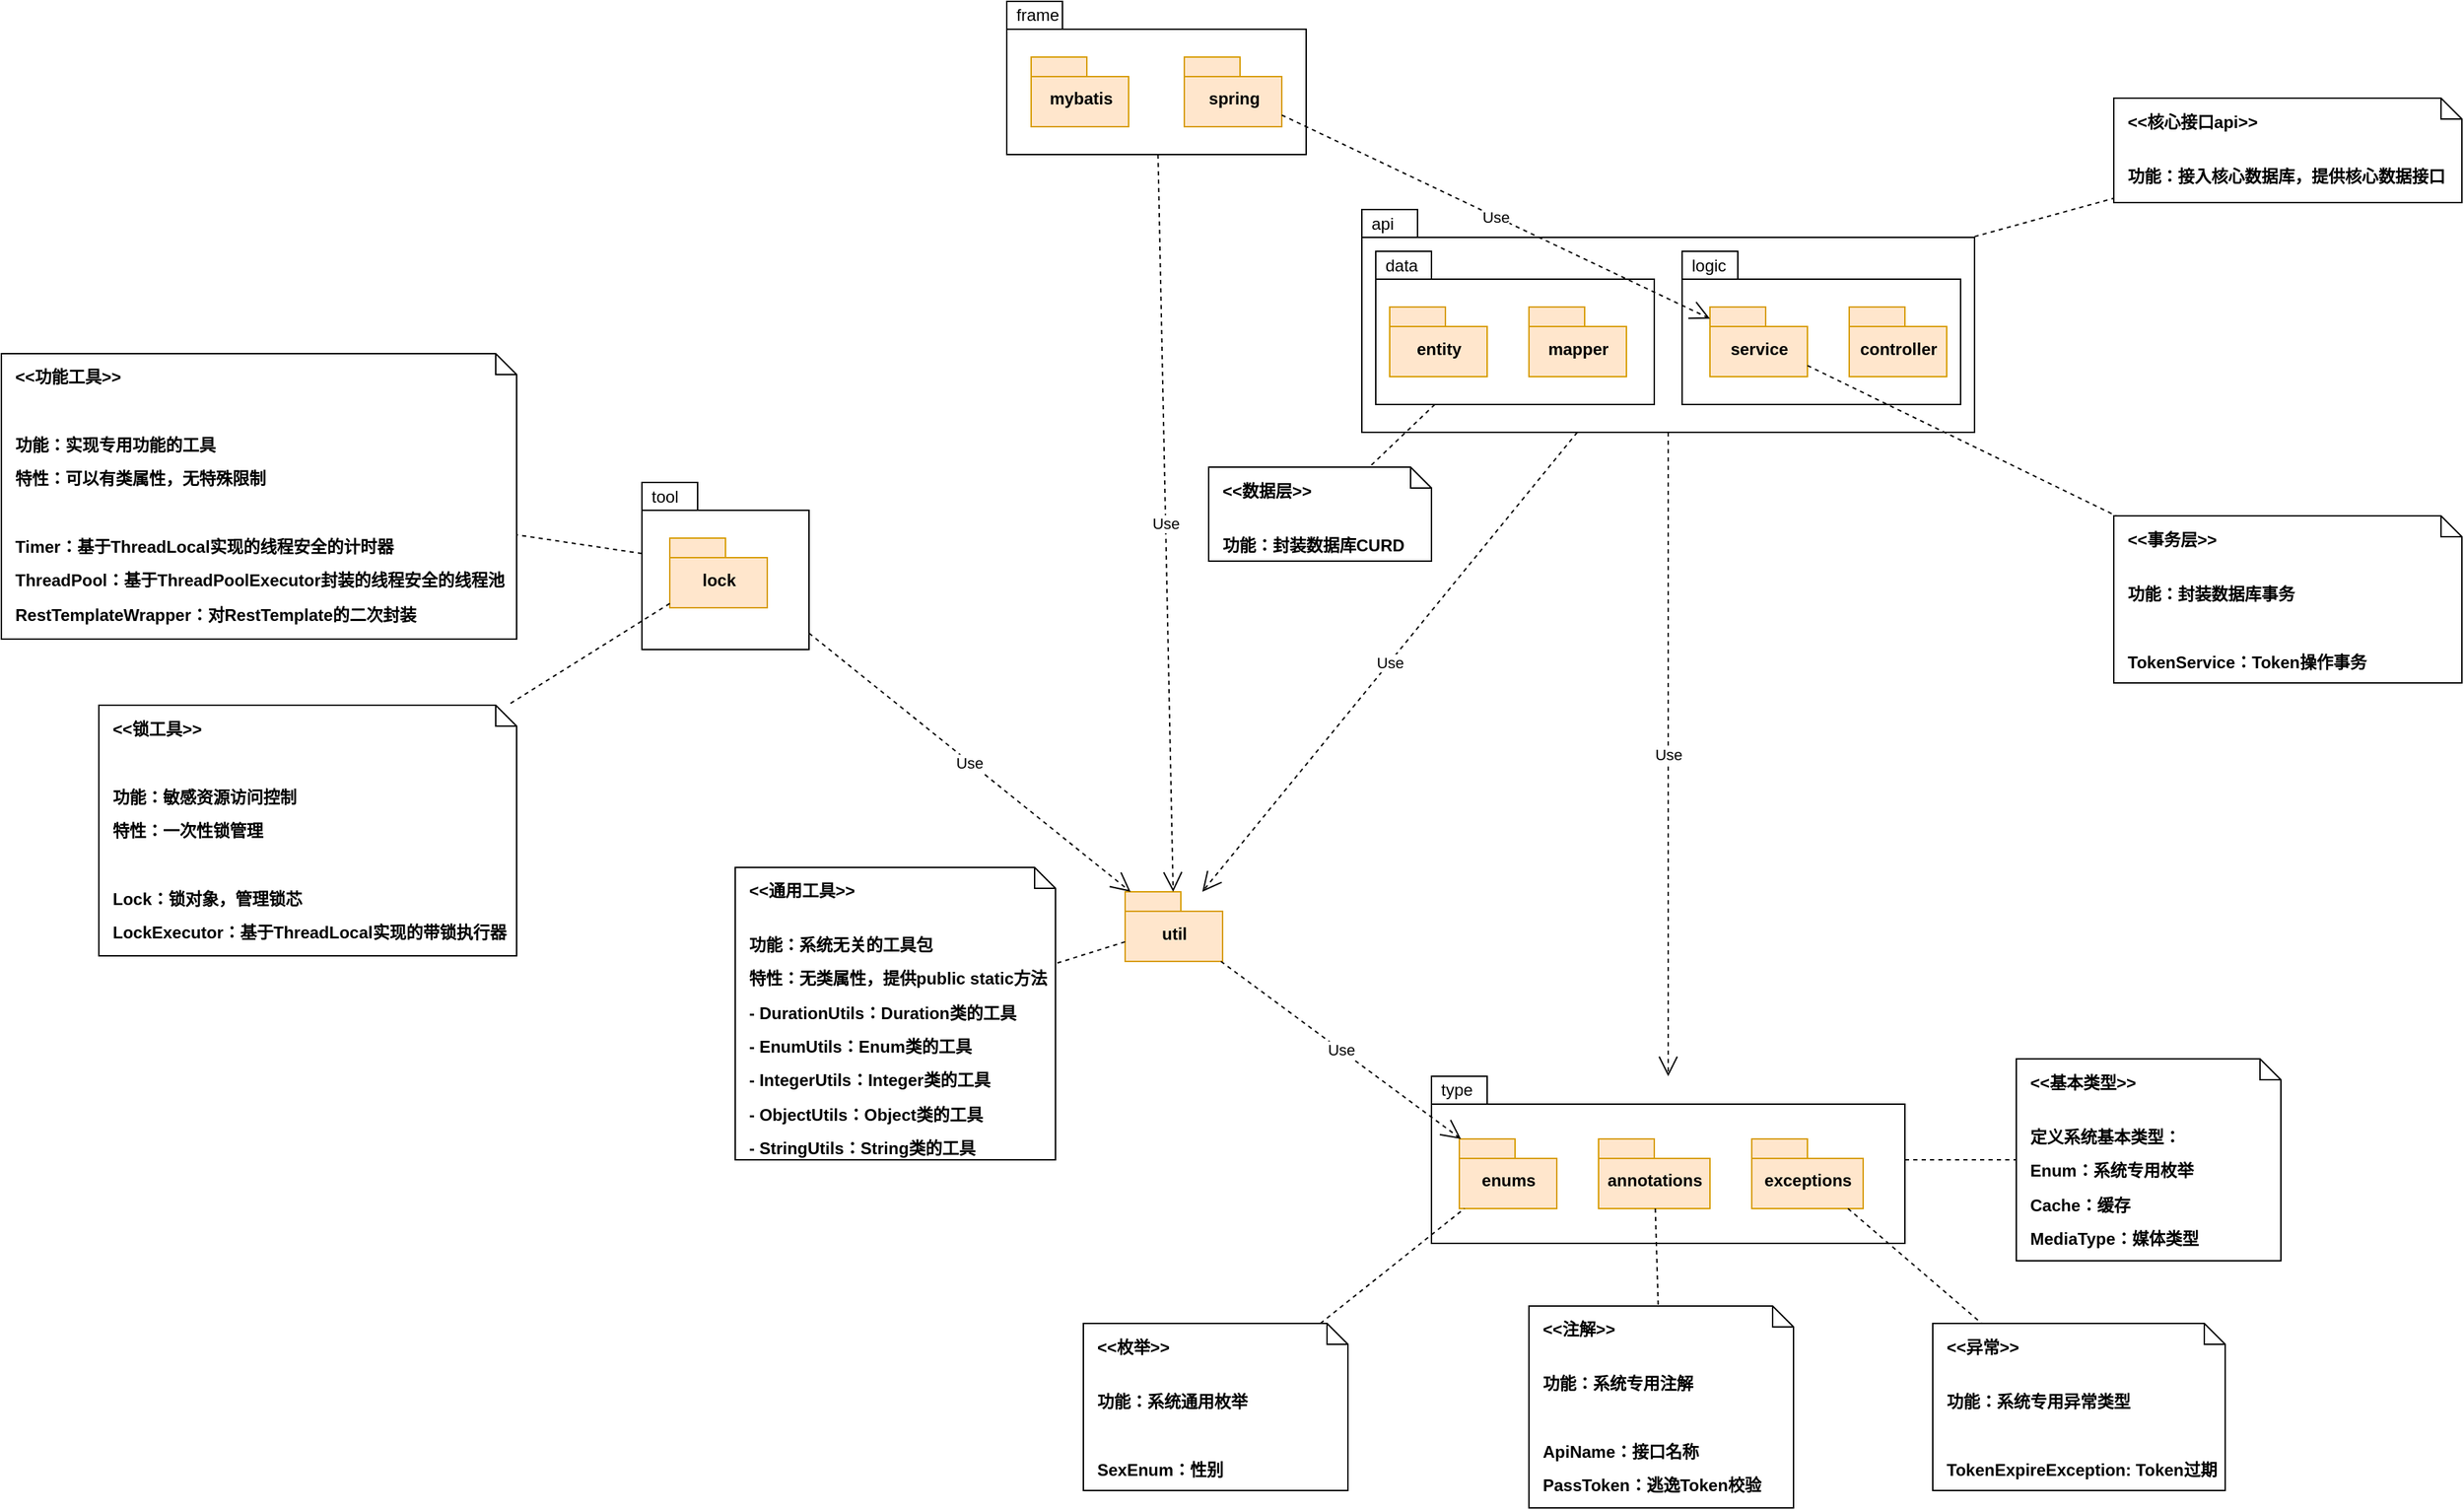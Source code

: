 <mxfile>
    <diagram id="1yS_BfGPEUWB-8NfrPy3" name="Page-1">
        <mxGraphModel dx="4002" dy="2434" grid="0" gridSize="10" guides="1" tooltips="1" connect="1" arrows="1" fold="1" page="1" pageScale="1" pageWidth="1920" pageHeight="1200" math="0" shadow="0">
            <root>
                <mxCell id="0"/>
                <mxCell id="1" parent="0"/>
                <mxCell id="5" value="&lt;p style=&quot;margin: 0px ; margin-top: 10px ; margin-left: 10px ; text-align: left&quot;&gt;&lt;b&gt;&amp;lt;&amp;lt;基本类型&amp;gt;&amp;gt;&lt;/b&gt;&lt;/p&gt;&lt;p style=&quot;margin: 0px ; margin-top: 10px ; margin-left: 10px ; text-align: left&quot;&gt;&lt;b&gt;&lt;br&gt;定义系统基本类型：&lt;/b&gt;&lt;/p&gt;&lt;p style=&quot;margin: 0px ; margin-top: 10px ; margin-left: 10px ; text-align: left&quot;&gt;&lt;b&gt;Enum：系统专用枚举&lt;/b&gt;&lt;/p&gt;&lt;p style=&quot;margin: 0px ; margin-top: 10px ; margin-left: 10px ; text-align: left&quot;&gt;&lt;b&gt;Cache：缓存&lt;/b&gt;&lt;/p&gt;&lt;p style=&quot;margin: 0px ; margin-top: 10px ; margin-left: 10px ; text-align: left&quot;&gt;&lt;b&gt;MediaType：媒体类型&lt;/b&gt;&lt;/p&gt;" style="shape=note;size=15;spacingLeft=5;html=1;overflow=fill;whiteSpace=wrap;" vertex="1" parent="1">
                    <mxGeometry x="-414" y="-405.5" width="190" height="145" as="geometry"/>
                </mxCell>
                <mxCell id="9" value="util" style="shape=folder;fontStyle=1;spacingTop=10;tabWidth=40;tabHeight=14;tabPosition=left;html=1;fillColor=#ffe6cc;strokeColor=#d79b00;" vertex="1" parent="1">
                    <mxGeometry x="-1054" y="-525.5" width="70" height="50" as="geometry"/>
                </mxCell>
                <mxCell id="10" value="&lt;p style=&quot;margin: 0px ; margin-top: 10px ; margin-left: 10px ; text-align: left&quot;&gt;&lt;b&gt;&amp;lt;&amp;lt;通用工具&amp;gt;&amp;gt;&lt;/b&gt;&lt;/p&gt;&lt;p style=&quot;margin: 0px ; margin-top: 10px ; margin-left: 10px ; text-align: left&quot;&gt;&lt;b&gt;&lt;br&gt;功能：系统无关的工具包&lt;br&gt;&lt;/b&gt;&lt;/p&gt;&lt;p style=&quot;margin: 0px ; margin-top: 10px ; margin-left: 10px ; text-align: left&quot;&gt;&lt;b&gt;特性：无类属性，提供public static方法&lt;/b&gt;&lt;/p&gt;&lt;p style=&quot;margin: 0px ; margin-top: 10px ; margin-left: 10px ; text-align: left&quot;&gt;&lt;b&gt;- DurationUtils：Duration类的工具&lt;/b&gt;&lt;/p&gt;&lt;p style=&quot;margin: 0px ; margin-top: 10px ; margin-left: 10px ; text-align: left&quot;&gt;&lt;b&gt;- EnumUtils：Enum类的工具&lt;/b&gt;&lt;/p&gt;&lt;p style=&quot;margin: 0px ; margin-top: 10px ; margin-left: 10px ; text-align: left&quot;&gt;&lt;b&gt;- IntegerUtils：Integer类的工具&lt;/b&gt;&lt;/p&gt;&lt;p style=&quot;margin: 0px ; margin-top: 10px ; margin-left: 10px ; text-align: left&quot;&gt;&lt;b&gt;- ObjectUtils：Object类的工具&lt;/b&gt;&lt;/p&gt;&lt;p style=&quot;margin: 0px ; margin-top: 10px ; margin-left: 10px ; text-align: left&quot;&gt;&lt;b&gt;- StringUtils：String类的工具&amp;nbsp;&lt;/b&gt;&lt;/p&gt;" style="shape=note;size=15;spacingLeft=5;html=1;overflow=fill;whiteSpace=wrap;" vertex="1" parent="1">
                    <mxGeometry x="-1334" y="-543" width="230" height="210" as="geometry"/>
                </mxCell>
                <mxCell id="11" value="" style="rounded=0;endArrow=none;dashed=1;html=1;" edge="1" parent="1" source="9" target="10">
                    <mxGeometry relative="1" as="geometry">
                        <mxPoint x="-384" y="-463.5" as="targetPoint"/>
                    </mxGeometry>
                </mxCell>
                <mxCell id="14" value="&lt;p style=&quot;margin: 0px ; margin-top: 10px ; margin-left: 10px ; text-align: left&quot;&gt;&lt;b&gt;&amp;lt;&amp;lt;功能工具&amp;gt;&amp;gt;&lt;/b&gt;&lt;/p&gt;&lt;p style=&quot;margin: 0px ; margin-top: 10px ; margin-left: 10px ; text-align: left&quot;&gt;&lt;br&gt;&lt;/p&gt;&lt;p style=&quot;margin: 0px ; margin-top: 10px ; margin-left: 10px ; text-align: left&quot;&gt;&lt;b&gt;功能：实现专用功能的工具&lt;br&gt;&lt;/b&gt;&lt;/p&gt;&lt;p style=&quot;margin: 0px ; margin-top: 10px ; margin-left: 10px ; text-align: left&quot;&gt;&lt;b&gt;特性：可以有类属性，无特殊限制&lt;/b&gt;&lt;/p&gt;&lt;p style=&quot;margin: 0px ; margin-top: 10px ; margin-left: 10px ; text-align: left&quot;&gt;&lt;b&gt;&lt;br&gt;&lt;/b&gt;&lt;/p&gt;&lt;p style=&quot;margin: 0px ; margin-top: 10px ; margin-left: 10px ; text-align: left&quot;&gt;&lt;b&gt;Timer：基于ThreadLocal实现的线程安全的计时器&lt;/b&gt;&lt;/p&gt;&lt;p style=&quot;margin: 0px ; margin-top: 10px ; margin-left: 10px ; text-align: left&quot;&gt;&lt;b&gt;ThreadPool：基于ThreadPoolExecutor封装的线程安全的线程池&amp;nbsp;&lt;/b&gt;&lt;/p&gt;&lt;p style=&quot;margin: 0px ; margin-top: 10px ; margin-left: 10px ; text-align: left&quot;&gt;&lt;b&gt;RestTemplateWrapper：对RestTemplate的二次封装&lt;/b&gt;&lt;/p&gt;" style="shape=note;size=15;spacingLeft=5;html=1;overflow=fill;whiteSpace=wrap;" vertex="1" parent="1">
                    <mxGeometry x="-1861" y="-912" width="370" height="205" as="geometry"/>
                </mxCell>
                <mxCell id="15" value="" style="rounded=0;endArrow=none;dashed=1;html=1;" edge="1" parent="1" source="19" target="14">
                    <mxGeometry relative="1" as="geometry">
                        <mxPoint x="-1411" y="-777.5" as="targetPoint"/>
                    </mxGeometry>
                </mxCell>
                <mxCell id="19" value="tool" style="shape=folder;xSize=90;align=left;spacingLeft=10;align=left;verticalAlign=top;spacingLeft=5;spacingTop=-4;tabWidth=40;tabHeight=20;tabPosition=left;html=1;strokeWidth=1;recursiveResize=0;" vertex="1" parent="1">
                    <mxGeometry x="-1401" y="-819.5" width="120" height="120" as="geometry"/>
                </mxCell>
                <mxCell id="13" value="lock" style="shape=folder;fontStyle=1;spacingTop=10;tabWidth=40;tabHeight=14;tabPosition=left;html=1;fillColor=#ffe6cc;strokeColor=#d79b00;" vertex="1" parent="19">
                    <mxGeometry x="20" y="40" width="70" height="50" as="geometry"/>
                </mxCell>
                <mxCell id="23" value="&lt;p style=&quot;margin: 0px ; margin-top: 10px ; margin-left: 10px ; text-align: left&quot;&gt;&lt;b&gt;&amp;lt;&amp;lt;锁工具&amp;gt;&amp;gt;&lt;/b&gt;&lt;/p&gt;&lt;p style=&quot;margin: 0px ; margin-top: 10px ; margin-left: 10px ; text-align: left&quot;&gt;&lt;br&gt;&lt;/p&gt;&lt;p style=&quot;margin: 0px ; margin-top: 10px ; margin-left: 10px ; text-align: left&quot;&gt;&lt;b&gt;功能：敏感资源访问控制&lt;br&gt;&lt;/b&gt;&lt;/p&gt;&lt;p style=&quot;margin: 0px ; margin-top: 10px ; margin-left: 10px ; text-align: left&quot;&gt;&lt;b&gt;特性：一次性锁管理&lt;/b&gt;&lt;/p&gt;&lt;p style=&quot;margin: 0px ; margin-top: 10px ; margin-left: 10px ; text-align: left&quot;&gt;&lt;b&gt;&lt;br&gt;&lt;/b&gt;&lt;/p&gt;&lt;p style=&quot;margin: 0px ; margin-top: 10px ; margin-left: 10px ; text-align: left&quot;&gt;&lt;b&gt;Lock：锁对象，管理锁芯&lt;/b&gt;&lt;/p&gt;&lt;p style=&quot;margin: 0px ; margin-top: 10px ; margin-left: 10px ; text-align: left&quot;&gt;&lt;b&gt;LockExecutor：基于ThreadLocal实现的带锁执行器&lt;/b&gt;&lt;/p&gt;" style="shape=note;size=15;spacingLeft=5;html=1;overflow=fill;whiteSpace=wrap;" vertex="1" parent="1">
                    <mxGeometry x="-1791" y="-659.5" width="300" height="180" as="geometry"/>
                </mxCell>
                <mxCell id="24" value="" style="rounded=0;endArrow=none;dashed=1;html=1;" edge="1" parent="1" source="13" target="23">
                    <mxGeometry relative="1" as="geometry">
                        <mxPoint x="-1671" y="-499.5" as="targetPoint"/>
                        <mxPoint x="-1581" y="-499.5" as="sourcePoint"/>
                    </mxGeometry>
                </mxCell>
                <mxCell id="25" value="Use" style="endArrow=open;endSize=12;dashed=1;html=1;" edge="1" parent="1" source="19" target="9">
                    <mxGeometry width="160" relative="1" as="geometry">
                        <mxPoint x="-650.841" y="-505.5" as="sourcePoint"/>
                        <mxPoint x="-753.999" y="-365.5" as="targetPoint"/>
                    </mxGeometry>
                </mxCell>
                <mxCell id="26" value="type" style="shape=folder;xSize=90;align=left;spacingLeft=10;align=left;verticalAlign=top;spacingLeft=5;spacingTop=-4;tabWidth=40;tabHeight=20;tabPosition=left;html=1;strokeWidth=1;recursiveResize=0;fillColor=#ffe6cc;strokeColor=#d79b00;gradientColor=#ffffff;" vertex="1" parent="1">
                    <mxGeometry x="-834" y="-393" width="340" height="120" as="geometry"/>
                </mxCell>
                <mxCell id="3" value="enums" style="shape=folder;fontStyle=1;spacingTop=10;tabWidth=40;tabHeight=14;tabPosition=left;html=1;" vertex="1" parent="26">
                    <mxGeometry x="20" y="45" width="70" height="50" as="geometry"/>
                </mxCell>
                <mxCell id="28" value="annotations" style="shape=folder;fontStyle=1;spacingTop=10;tabWidth=40;tabHeight=14;tabPosition=left;html=1;" vertex="1" parent="26">
                    <mxGeometry x="120" y="45" width="80" height="50" as="geometry"/>
                </mxCell>
                <mxCell id="44" value="exceptions" style="shape=folder;fontStyle=1;spacingTop=10;tabWidth=40;tabHeight=14;tabPosition=left;html=1;" vertex="1" parent="26">
                    <mxGeometry x="230" y="45" width="80" height="50" as="geometry"/>
                </mxCell>
                <mxCell id="62" value="type" style="shape=folder;xSize=90;align=left;spacingLeft=10;align=left;verticalAlign=top;spacingLeft=5;spacingTop=-4;tabWidth=40;tabHeight=20;tabPosition=left;html=1;strokeWidth=1;recursiveResize=0;" vertex="1" parent="26">
                    <mxGeometry width="340" height="120" as="geometry"/>
                </mxCell>
                <mxCell id="63" value="enums" style="shape=folder;fontStyle=1;spacingTop=10;tabWidth=40;tabHeight=14;tabPosition=left;html=1;fillColor=#ffe6cc;strokeColor=#d79b00;" vertex="1" parent="62">
                    <mxGeometry x="20" y="45" width="70" height="50" as="geometry"/>
                </mxCell>
                <mxCell id="64" value="annotations" style="shape=folder;fontStyle=1;spacingTop=10;tabWidth=40;tabHeight=14;tabPosition=left;html=1;fillColor=#ffe6cc;strokeColor=#d79b00;" vertex="1" parent="62">
                    <mxGeometry x="120" y="45" width="80" height="50" as="geometry"/>
                </mxCell>
                <mxCell id="65" value="exceptions" style="shape=folder;fontStyle=1;spacingTop=10;tabWidth=40;tabHeight=14;tabPosition=left;html=1;fillColor=#ffe6cc;strokeColor=#d79b00;" vertex="1" parent="62">
                    <mxGeometry x="230" y="45" width="80" height="50" as="geometry"/>
                </mxCell>
                <mxCell id="7" value="" style="rounded=0;endArrow=none;dashed=1;html=1;" edge="1" source="26" target="5" parent="1">
                    <mxGeometry relative="1" as="geometry">
                        <mxPoint x="-394" y="-296" as="targetPoint"/>
                    </mxGeometry>
                </mxCell>
                <mxCell id="12" value="Use" style="endArrow=open;endSize=12;dashed=1;html=1;" edge="1" parent="1" source="9" target="3">
                    <mxGeometry width="160" relative="1" as="geometry">
                        <mxPoint x="-674" y="-458" as="sourcePoint"/>
                        <mxPoint x="-514" y="-458" as="targetPoint"/>
                    </mxGeometry>
                </mxCell>
                <mxCell id="29" value="&lt;p style=&quot;margin: 0px ; margin-top: 10px ; margin-left: 10px ; text-align: left&quot;&gt;&lt;b&gt;&amp;lt;&amp;lt;枚举&amp;gt;&amp;gt;&lt;/b&gt;&lt;/p&gt;&lt;p style=&quot;margin: 0px ; margin-top: 10px ; margin-left: 10px ; text-align: left&quot;&gt;&lt;b&gt;&lt;br&gt;功能：系统通用枚举&lt;/b&gt;&lt;/p&gt;&lt;p style=&quot;margin: 0px ; margin-top: 10px ; margin-left: 10px ; text-align: left&quot;&gt;&lt;b&gt;&lt;br&gt;&lt;/b&gt;&lt;/p&gt;&lt;p style=&quot;margin: 0px ; margin-top: 10px ; margin-left: 10px ; text-align: left&quot;&gt;&lt;b&gt;SexEnum：性别&lt;/b&gt;&lt;/p&gt;" style="shape=note;size=15;spacingLeft=5;html=1;overflow=fill;whiteSpace=wrap;" vertex="1" parent="1">
                    <mxGeometry x="-1084" y="-215.5" width="190" height="120" as="geometry"/>
                </mxCell>
                <mxCell id="30" value="&lt;p style=&quot;margin: 0px ; margin-top: 10px ; margin-left: 10px ; text-align: left&quot;&gt;&lt;b&gt;&amp;lt;&amp;lt;注解&amp;gt;&amp;gt;&lt;/b&gt;&lt;/p&gt;&lt;p style=&quot;margin: 0px ; margin-top: 10px ; margin-left: 10px ; text-align: left&quot;&gt;&lt;b&gt;&lt;br&gt;功能：系统专用注解&lt;/b&gt;&lt;/p&gt;&lt;p style=&quot;margin: 0px ; margin-top: 10px ; margin-left: 10px ; text-align: left&quot;&gt;&lt;b&gt;&lt;br&gt;&lt;/b&gt;&lt;/p&gt;&lt;p style=&quot;margin: 0px ; margin-top: 10px ; margin-left: 10px ; text-align: left&quot;&gt;&lt;b&gt;ApiName：接口名称&lt;/b&gt;&lt;/p&gt;&lt;p style=&quot;margin: 0px ; margin-top: 10px ; margin-left: 10px ; text-align: left&quot;&gt;&lt;b&gt;PassToken：逃逸Token校验&lt;/b&gt;&lt;/p&gt;" style="shape=note;size=15;spacingLeft=5;html=1;overflow=fill;whiteSpace=wrap;" vertex="1" parent="1">
                    <mxGeometry x="-764" y="-228" width="190" height="145" as="geometry"/>
                </mxCell>
                <mxCell id="31" value="" style="rounded=0;endArrow=none;dashed=1;html=1;" edge="1" parent="1" source="29" target="3">
                    <mxGeometry relative="1" as="geometry">
                        <mxPoint x="-614" y="-248" as="targetPoint"/>
                        <mxPoint x="-694" y="-248" as="sourcePoint"/>
                    </mxGeometry>
                </mxCell>
                <mxCell id="32" value="" style="rounded=0;endArrow=none;dashed=1;html=1;" edge="1" parent="1" source="28" target="30">
                    <mxGeometry relative="1" as="geometry">
                        <mxPoint x="-464" y="-228" as="targetPoint"/>
                        <mxPoint x="-544" y="-228" as="sourcePoint"/>
                    </mxGeometry>
                </mxCell>
                <mxCell id="33" value="api" style="shape=folder;xSize=90;align=left;spacingLeft=10;align=left;verticalAlign=top;spacingLeft=5;spacingTop=-4;tabWidth=40;tabHeight=20;tabPosition=left;html=1;strokeWidth=1;recursiveResize=0;" vertex="1" parent="1">
                    <mxGeometry x="-884" y="-1015.5" width="440" height="160" as="geometry"/>
                </mxCell>
                <mxCell id="37" value="data" style="shape=folder;xSize=90;align=left;spacingLeft=10;align=left;verticalAlign=top;spacingLeft=5;spacingTop=-4;tabWidth=40;tabHeight=20;tabPosition=left;html=1;strokeWidth=1;recursiveResize=0;" vertex="1" parent="33">
                    <mxGeometry x="10" y="30" width="200" height="110" as="geometry"/>
                </mxCell>
                <mxCell id="38" value="entity" style="shape=folder;fontStyle=1;spacingTop=10;tabWidth=40;tabHeight=14;tabPosition=left;html=1;fillColor=#ffe6cc;strokeColor=#d79b00;" vertex="1" parent="37">
                    <mxGeometry x="10" y="40" width="70" height="50" as="geometry"/>
                </mxCell>
                <mxCell id="42" value="mapper" style="shape=folder;fontStyle=1;spacingTop=10;tabWidth=40;tabHeight=14;tabPosition=left;html=1;fillColor=#ffe6cc;strokeColor=#d79b00;" vertex="1" parent="37">
                    <mxGeometry x="110" y="40" width="70" height="50" as="geometry"/>
                </mxCell>
                <mxCell id="40" value="logic" style="shape=folder;xSize=90;align=left;spacingLeft=10;align=left;verticalAlign=top;spacingLeft=5;spacingTop=-4;tabWidth=40;tabHeight=20;tabPosition=left;html=1;strokeWidth=1;recursiveResize=0;" vertex="1" parent="33">
                    <mxGeometry x="230" y="30" width="200" height="110" as="geometry"/>
                </mxCell>
                <mxCell id="41" value="service" style="shape=folder;fontStyle=1;spacingTop=10;tabWidth=40;tabHeight=14;tabPosition=left;html=1;fillColor=#ffe6cc;strokeColor=#d79b00;" vertex="1" parent="40">
                    <mxGeometry x="20" y="40" width="70" height="50" as="geometry"/>
                </mxCell>
                <mxCell id="43" value="controller" style="shape=folder;fontStyle=1;spacingTop=10;tabWidth=40;tabHeight=14;tabPosition=left;html=1;fillColor=#ffe6cc;strokeColor=#d79b00;" vertex="1" parent="40">
                    <mxGeometry x="120" y="40" width="70" height="50" as="geometry"/>
                </mxCell>
                <mxCell id="35" value="&lt;p style=&quot;margin: 0px ; margin-top: 10px ; margin-left: 10px ; text-align: left&quot;&gt;&lt;b&gt;&amp;lt;&amp;lt;核心接口api&amp;gt;&amp;gt;&lt;/b&gt;&lt;/p&gt;&lt;p style=&quot;margin: 0px ; margin-top: 10px ; margin-left: 10px ; text-align: left&quot;&gt;&lt;b&gt;&lt;br&gt;功能：接入核心数据库，提供核心数据接口&lt;/b&gt;&lt;/p&gt;" style="shape=note;size=15;spacingLeft=5;html=1;overflow=fill;whiteSpace=wrap;" vertex="1" parent="1">
                    <mxGeometry x="-344" y="-1095.5" width="250" height="75" as="geometry"/>
                </mxCell>
                <mxCell id="36" value="" style="rounded=0;endArrow=none;dashed=1;html=1;" edge="1" parent="1" target="35" source="33">
                    <mxGeometry relative="1" as="geometry">
                        <mxPoint x="-499" y="-773.5" as="targetPoint"/>
                        <mxPoint x="-609" y="-810.5" as="sourcePoint"/>
                    </mxGeometry>
                </mxCell>
                <mxCell id="45" value="&lt;p style=&quot;margin: 0px ; margin-top: 10px ; margin-left: 10px ; text-align: left&quot;&gt;&lt;b&gt;&amp;lt;&amp;lt;异常&amp;gt;&amp;gt;&lt;/b&gt;&lt;/p&gt;&lt;p style=&quot;margin: 0px ; margin-top: 10px ; margin-left: 10px ; text-align: left&quot;&gt;&lt;b&gt;&lt;br&gt;功能：系统专用异常类型&lt;/b&gt;&lt;/p&gt;&lt;p style=&quot;margin: 0px ; margin-top: 10px ; margin-left: 10px ; text-align: left&quot;&gt;&lt;b&gt;&lt;br&gt;&lt;/b&gt;&lt;/p&gt;&lt;p style=&quot;margin: 0px ; margin-top: 10px ; margin-left: 10px ; text-align: left&quot;&gt;&lt;b&gt;TokenExpireException: Token过期&lt;/b&gt;&lt;/p&gt;" style="shape=note;size=15;spacingLeft=5;html=1;overflow=fill;whiteSpace=wrap;" vertex="1" parent="1">
                    <mxGeometry x="-474" y="-215.5" width="210" height="120" as="geometry"/>
                </mxCell>
                <mxCell id="46" value="" style="rounded=0;endArrow=none;dashed=1;html=1;" edge="1" parent="1" target="45" source="44">
                    <mxGeometry relative="1" as="geometry">
                        <mxPoint x="-194" y="-228" as="targetPoint"/>
                        <mxPoint x="-403.254" y="-298" as="sourcePoint"/>
                    </mxGeometry>
                </mxCell>
                <mxCell id="47" value="Use" style="endArrow=open;endSize=12;dashed=1;html=1;" edge="1" parent="1" source="33" target="26">
                    <mxGeometry width="160" relative="1" as="geometry">
                        <mxPoint x="-514" y="-843.004" as="sourcePoint"/>
                        <mxPoint x="-644" y="-458" as="targetPoint"/>
                    </mxGeometry>
                </mxCell>
                <mxCell id="48" value="&lt;p style=&quot;margin: 0px ; margin-top: 10px ; margin-left: 10px ; text-align: left&quot;&gt;&lt;b&gt;&amp;lt;&amp;lt;事务层&amp;gt;&amp;gt;&lt;/b&gt;&lt;/p&gt;&lt;p style=&quot;margin: 0px ; margin-top: 10px ; margin-left: 10px ; text-align: left&quot;&gt;&lt;b&gt;&lt;br&gt;功能：封装数据库事务&lt;/b&gt;&lt;/p&gt;&lt;p style=&quot;margin: 0px ; margin-top: 10px ; margin-left: 10px ; text-align: left&quot;&gt;&lt;br&gt;&lt;/p&gt;&lt;p style=&quot;margin: 0px ; margin-top: 10px ; margin-left: 10px ; text-align: left&quot;&gt;&lt;b&gt;TokenService：Token操作事务&lt;/b&gt;&lt;/p&gt;" style="shape=note;size=15;spacingLeft=5;html=1;overflow=fill;whiteSpace=wrap;" vertex="1" parent="1">
                    <mxGeometry x="-344" y="-795.5" width="250" height="120" as="geometry"/>
                </mxCell>
                <mxCell id="49" value="" style="rounded=0;endArrow=none;dashed=1;html=1;" edge="1" parent="1" source="41" target="48">
                    <mxGeometry relative="1" as="geometry">
                        <mxPoint x="-394" y="-635.5" as="targetPoint"/>
                        <mxPoint x="-474" y="-635.5" as="sourcePoint"/>
                    </mxGeometry>
                </mxCell>
                <mxCell id="50" value="&lt;p style=&quot;margin: 0px ; margin-top: 10px ; margin-left: 10px ; text-align: left&quot;&gt;&lt;b&gt;&amp;lt;&amp;lt;数据层&amp;gt;&amp;gt;&lt;/b&gt;&lt;/p&gt;&lt;p style=&quot;margin: 0px ; margin-top: 10px ; margin-left: 10px ; text-align: left&quot;&gt;&lt;b&gt;&lt;br&gt;功能：封装数据库CURD&lt;/b&gt;&lt;/p&gt;" style="shape=note;size=15;spacingLeft=5;html=1;overflow=fill;whiteSpace=wrap;" vertex="1" parent="1">
                    <mxGeometry x="-994" y="-830.5" width="160" height="67.5" as="geometry"/>
                </mxCell>
                <mxCell id="51" value="" style="rounded=0;endArrow=none;dashed=1;html=1;" edge="1" parent="1" source="37" target="50">
                    <mxGeometry relative="1" as="geometry">
                        <mxPoint x="-516.25" y="-560.5" as="targetPoint"/>
                        <mxPoint x="-614" y="-675.5" as="sourcePoint"/>
                    </mxGeometry>
                </mxCell>
                <mxCell id="52" value="Use" style="endArrow=open;endSize=12;dashed=1;html=1;" edge="1" parent="1" source="33" target="9">
                    <mxGeometry width="160" relative="1" as="geometry">
                        <mxPoint x="-689.32" y="-778" as="sourcePoint"/>
                        <mxPoint x="-794.005" y="-363" as="targetPoint"/>
                    </mxGeometry>
                </mxCell>
                <mxCell id="53" value="frame" style="shape=folder;xSize=90;align=left;spacingLeft=10;align=left;verticalAlign=top;spacingLeft=5;spacingTop=-4;tabWidth=40;tabHeight=20;tabPosition=left;html=1;strokeWidth=1;recursiveResize=0;" vertex="1" parent="1">
                    <mxGeometry x="-1139" y="-1165" width="215" height="110" as="geometry"/>
                </mxCell>
                <mxCell id="55" value="mybatis" style="shape=folder;fontStyle=1;spacingTop=10;tabWidth=40;tabHeight=14;tabPosition=left;html=1;fillColor=#ffe6cc;strokeColor=#d79b00;" vertex="1" parent="53">
                    <mxGeometry x="17.5" y="40" width="70" height="50" as="geometry"/>
                </mxCell>
                <mxCell id="58" value="spring" style="shape=folder;fontStyle=1;spacingTop=10;tabWidth=40;tabHeight=14;tabPosition=left;html=1;fillColor=#ffe6cc;strokeColor=#d79b00;" vertex="1" parent="53">
                    <mxGeometry x="127.5" y="40" width="70" height="50" as="geometry"/>
                </mxCell>
                <mxCell id="60" value="Use" style="endArrow=open;endSize=12;dashed=1;html=1;" edge="1" parent="1" source="58" target="41">
                    <mxGeometry width="160" relative="1" as="geometry">
                        <mxPoint x="-796.454" y="-1158" as="sourcePoint"/>
                        <mxPoint x="-993.999" y="-850.5" as="targetPoint"/>
                    </mxGeometry>
                </mxCell>
                <mxCell id="61" value="Use" style="endArrow=open;endSize=12;dashed=1;html=1;" edge="1" parent="1" source="53" target="9">
                    <mxGeometry width="160" relative="1" as="geometry">
                        <mxPoint x="-1314.0" y="-1188.0" as="sourcePoint"/>
                        <mxPoint x="-991.5" y="-865.5" as="targetPoint"/>
                    </mxGeometry>
                </mxCell>
            </root>
        </mxGraphModel>
    </diagram>
</mxfile>